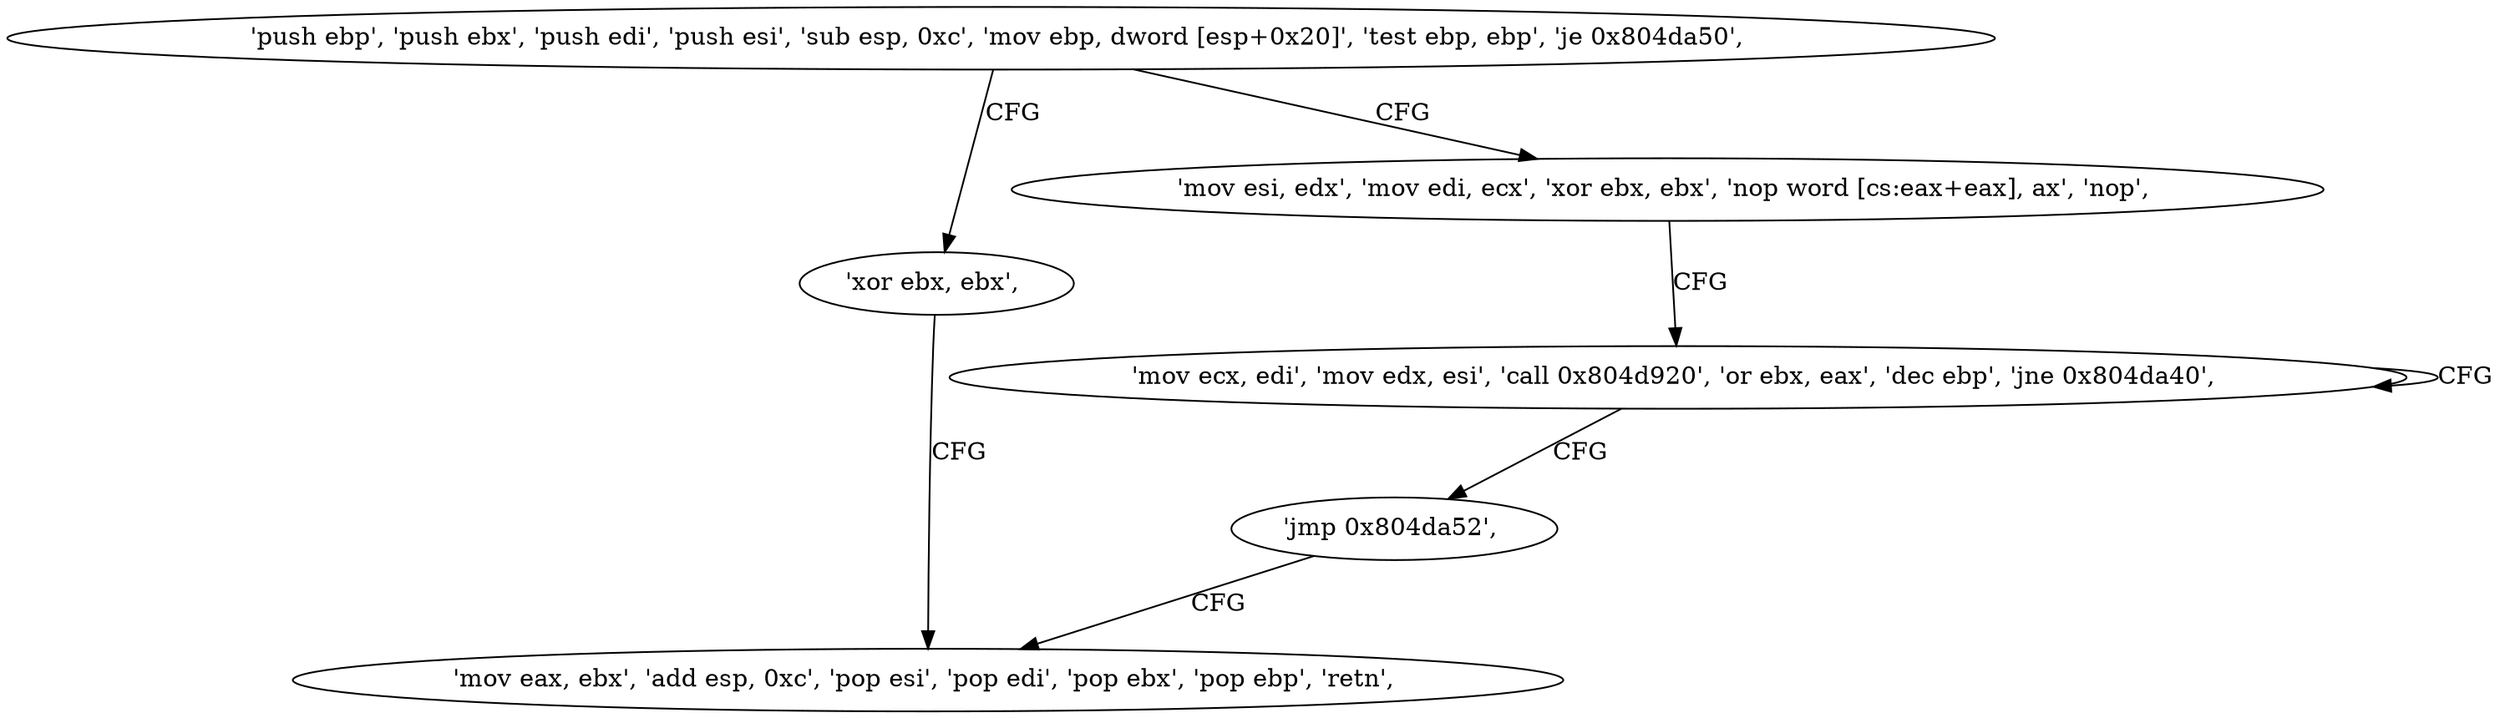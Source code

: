 digraph "func" {
"134535712" [label = "'push ebp', 'push ebx', 'push edi', 'push esi', 'sub esp, 0xc', 'mov ebp, dword [esp+0x20]', 'test ebp, ebp', 'je 0x804da50', " ]
"134535760" [label = "'xor ebx, ebx', " ]
"134535727" [label = "'mov esi, edx', 'mov edi, ecx', 'xor ebx, ebx', 'nop word [cs:eax+eax], ax', 'nop', " ]
"134535762" [label = "'mov eax, ebx', 'add esp, 0xc', 'pop esi', 'pop edi', 'pop ebx', 'pop ebp', 'retn', " ]
"134535744" [label = "'mov ecx, edi', 'mov edx, esi', 'call 0x804d920', 'or ebx, eax', 'dec ebp', 'jne 0x804da40', " ]
"134535758" [label = "'jmp 0x804da52', " ]
"134535712" -> "134535760" [ label = "CFG" ]
"134535712" -> "134535727" [ label = "CFG" ]
"134535760" -> "134535762" [ label = "CFG" ]
"134535727" -> "134535744" [ label = "CFG" ]
"134535744" -> "134535744" [ label = "CFG" ]
"134535744" -> "134535758" [ label = "CFG" ]
"134535758" -> "134535762" [ label = "CFG" ]
}
